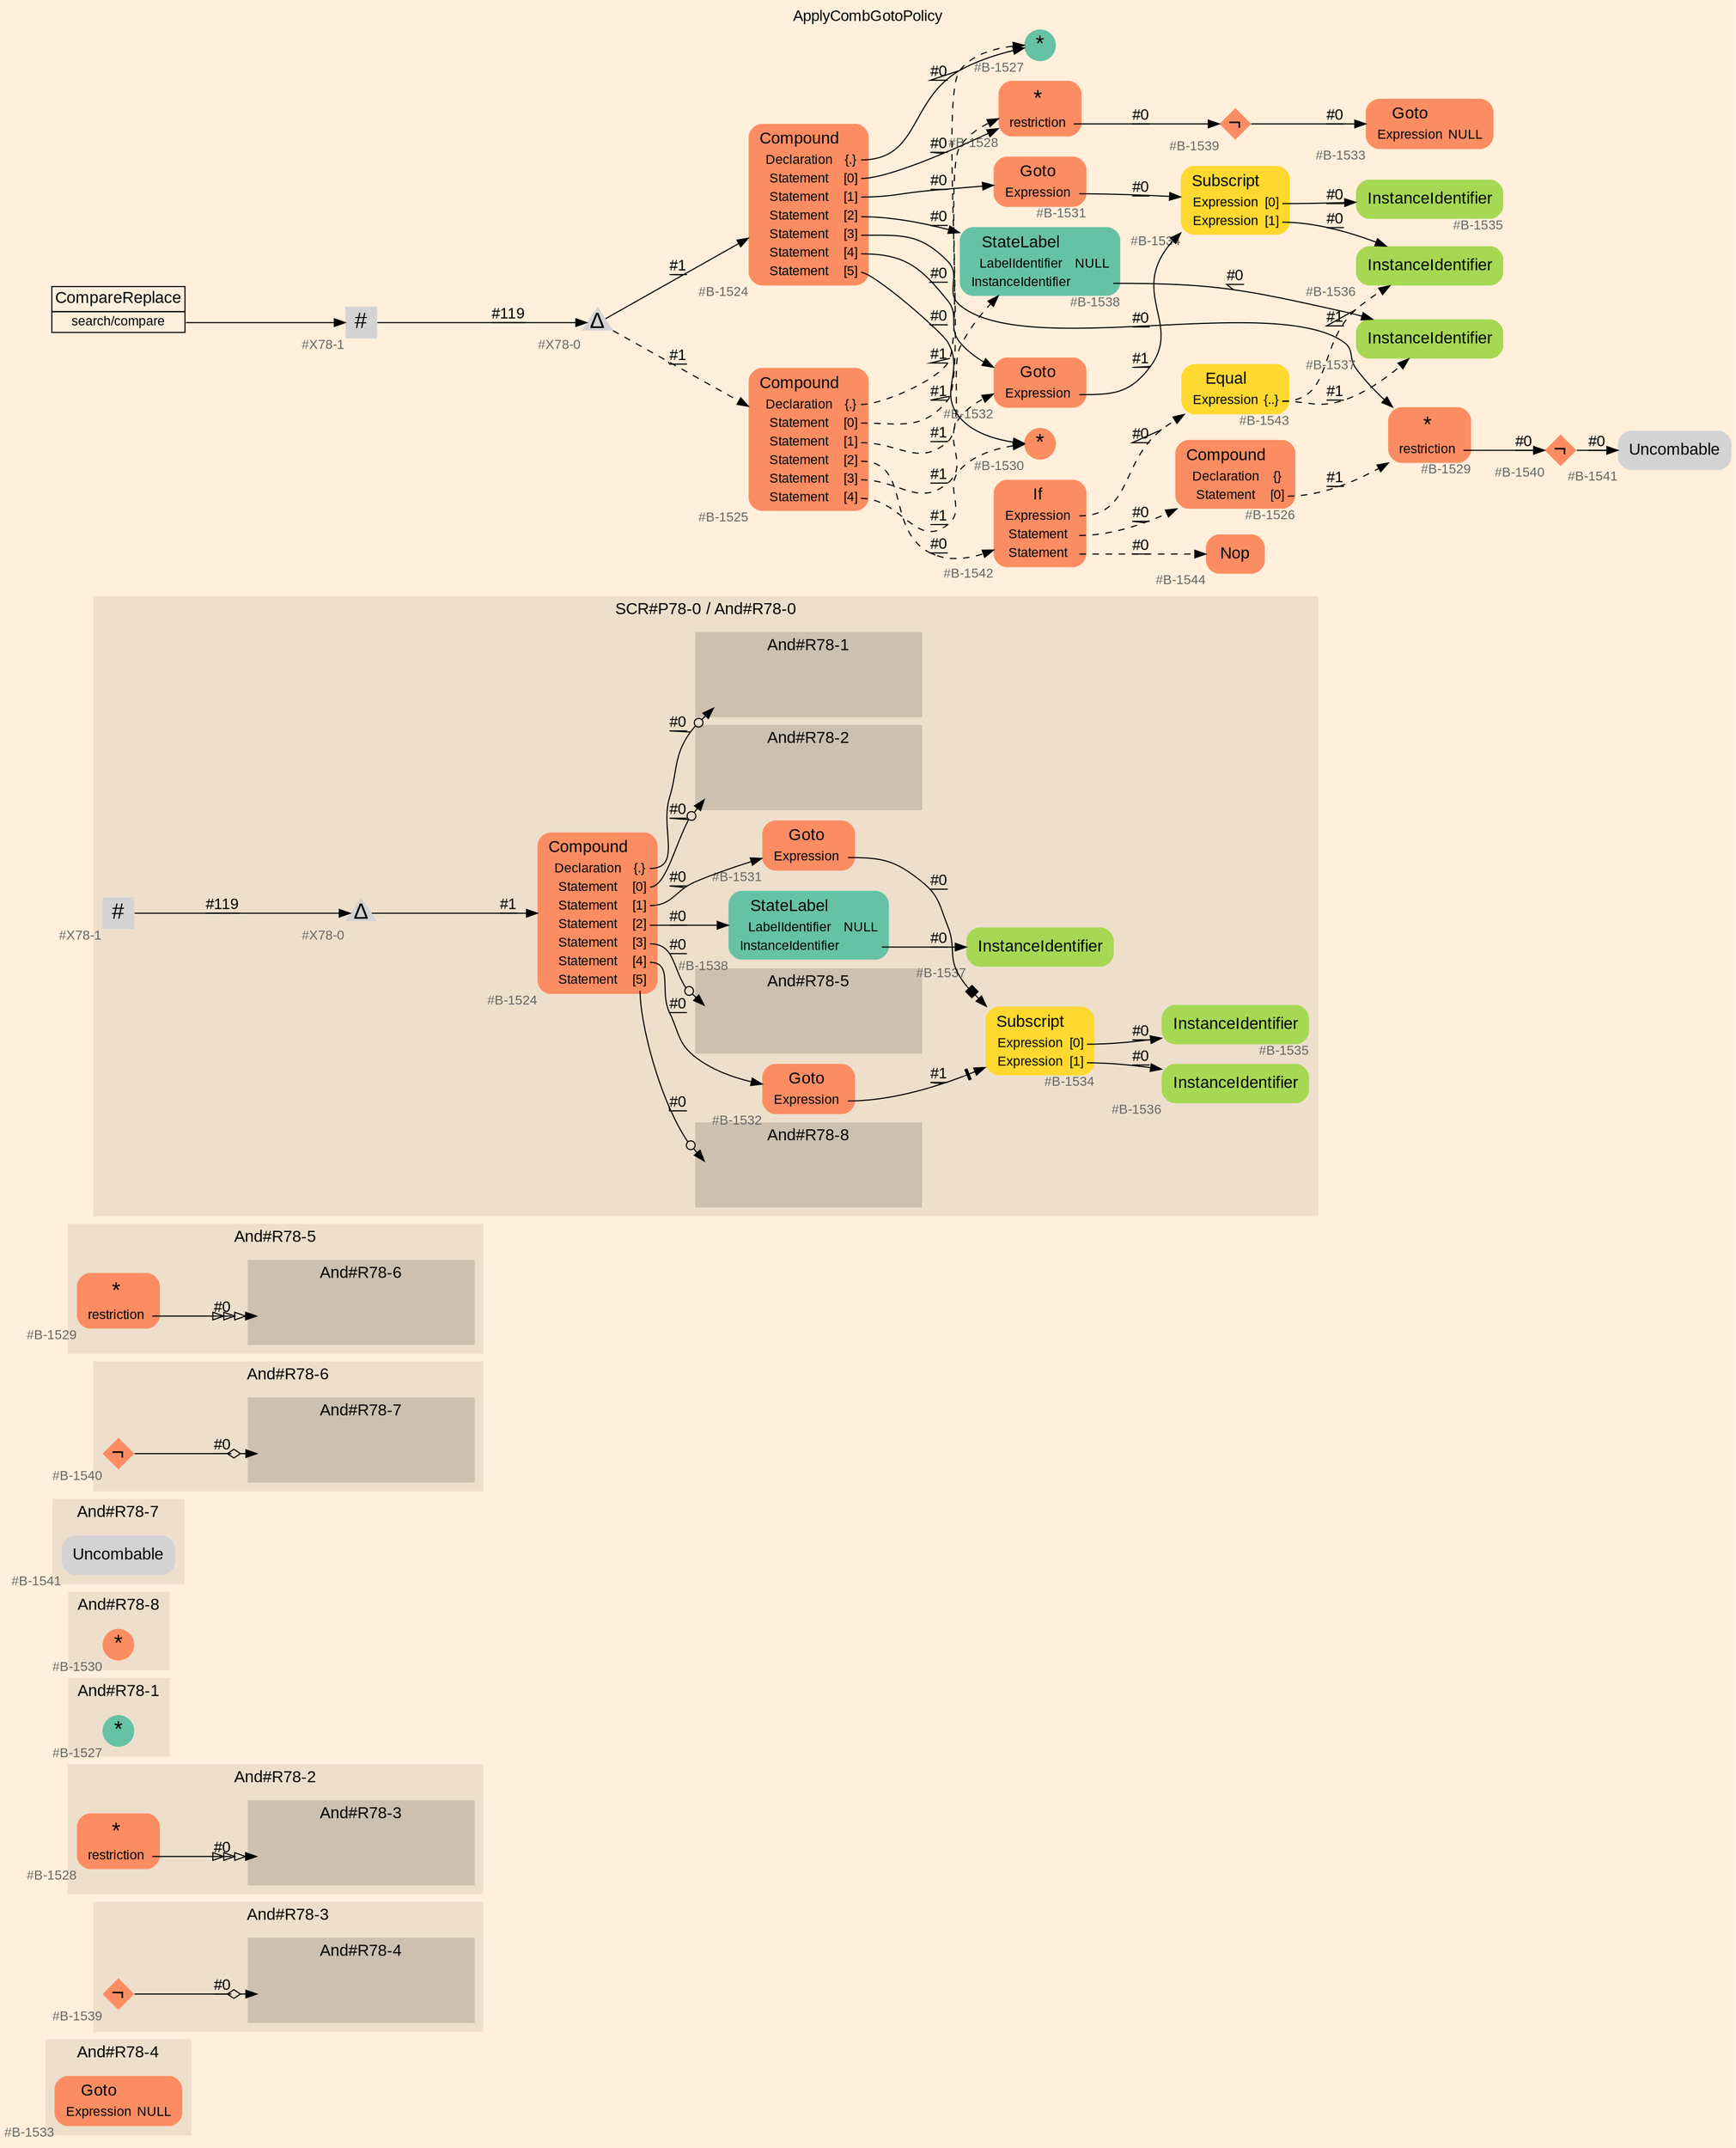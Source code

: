 digraph "ApplyCombGotoPolicy" {
label = "ApplyCombGotoPolicy"
labelloc = t
graph [
    rankdir = "LR"
    ranksep = 0.3
    bgcolor = antiquewhite1
    color = black
    fontcolor = black
    fontname = "Arial"
];
node [
    fontname = "Arial"
];
edge [
    fontname = "Arial"
];

// -------------------- figure And#R78-4 --------------------
// -------- region And#R78-4 ----------
subgraph "clusterAnd#R78-4" {
    label = "And#R78-4"
    style = "filled"
    color = antiquewhite2
    fontsize = "15"
    // -------- block And#R78-4/#B-1533 ----------
    "And#R78-4/#B-1533" [
        fillcolor = "/set28/2"
        xlabel = "#B-1533"
        fontsize = "12"
        fontcolor = grey40
        shape = "plaintext"
        label = <<TABLE BORDER="0" CELLBORDER="0" CELLSPACING="0">
         <TR><TD><FONT COLOR="black" POINT-SIZE="15">Goto</FONT></TD></TR>
         <TR><TD><FONT COLOR="black" POINT-SIZE="12">Expression</FONT></TD><TD PORT="port0"><FONT COLOR="black" POINT-SIZE="12">NULL</FONT></TD></TR>
        </TABLE>>
        style = "rounded,filled"
    ];
    
}


// -------------------- figure And#R78-3 --------------------
// -------- region And#R78-3 ----------
subgraph "clusterAnd#R78-3" {
    label = "And#R78-3"
    style = "filled"
    color = antiquewhite2
    fontsize = "15"
    // -------- block And#R78-3/#B-1539 ----------
    "And#R78-3/#B-1539" [
        fillcolor = "/set28/2"
        xlabel = "#B-1539"
        fontsize = "12"
        fontcolor = grey40
        shape = "diamond"
        label = <<FONT COLOR="black" POINT-SIZE="20">¬</FONT>>
        style = "filled"
        penwidth = 0.0
        fixedsize = true
        width = 0.4
        height = 0.4
    ];
    
    // -------- region And#R78-3/And#R78-4 ----------
    subgraph "clusterAnd#R78-3/And#R78-4" {
        label = "And#R78-4"
        style = "filled"
        color = antiquewhite3
        fontsize = "15"
        // -------- block And#R78-3/And#R78-4/#B-1533 ----------
        "And#R78-3/And#R78-4/#B-1533" [
            fillcolor = "/set28/2"
            xlabel = "#B-1533"
            fontsize = "12"
            fontcolor = grey40
            shape = "none"
            style = "invisible"
        ];
        
    }
    
}

"And#R78-3/#B-1539" -> "And#R78-3/And#R78-4/#B-1533" [
    arrowhead="normalnoneodiamond"
    label = "#0"
    decorate = true
    color = black
    fontcolor = black
];


// -------------------- figure And#R78-2 --------------------
// -------- region And#R78-2 ----------
subgraph "clusterAnd#R78-2" {
    label = "And#R78-2"
    style = "filled"
    color = antiquewhite2
    fontsize = "15"
    // -------- block And#R78-2/#B-1528 ----------
    "And#R78-2/#B-1528" [
        fillcolor = "/set28/2"
        xlabel = "#B-1528"
        fontsize = "12"
        fontcolor = grey40
        shape = "plaintext"
        label = <<TABLE BORDER="0" CELLBORDER="0" CELLSPACING="0">
         <TR><TD><FONT COLOR="black" POINT-SIZE="20">*</FONT></TD></TR>
         <TR><TD><FONT COLOR="black" POINT-SIZE="12">restriction</FONT></TD><TD PORT="port0"></TD></TR>
        </TABLE>>
        style = "rounded,filled"
    ];
    
    // -------- region And#R78-2/And#R78-3 ----------
    subgraph "clusterAnd#R78-2/And#R78-3" {
        label = "And#R78-3"
        style = "filled"
        color = antiquewhite3
        fontsize = "15"
        // -------- block And#R78-2/And#R78-3/#B-1539 ----------
        "And#R78-2/And#R78-3/#B-1539" [
            fillcolor = "/set28/2"
            xlabel = "#B-1539"
            fontsize = "12"
            fontcolor = grey40
            shape = "none"
            style = "invisible"
        ];
        
    }
    
}

"And#R78-2/#B-1528":port0 -> "And#R78-2/And#R78-3/#B-1539" [
    arrowhead="normalonormalonormalonormal"
    label = "#0"
    decorate = true
    color = black
    fontcolor = black
];


// -------------------- figure And#R78-1 --------------------
// -------- region And#R78-1 ----------
subgraph "clusterAnd#R78-1" {
    label = "And#R78-1"
    style = "filled"
    color = antiquewhite2
    fontsize = "15"
    // -------- block And#R78-1/#B-1527 ----------
    "And#R78-1/#B-1527" [
        fillcolor = "/set28/1"
        xlabel = "#B-1527"
        fontsize = "12"
        fontcolor = grey40
        shape = "circle"
        label = <<FONT COLOR="black" POINT-SIZE="20">*</FONT>>
        style = "filled"
        penwidth = 0.0
        fixedsize = true
        width = 0.4
        height = 0.4
    ];
    
}


// -------------------- figure And#R78-8 --------------------
// -------- region And#R78-8 ----------
subgraph "clusterAnd#R78-8" {
    label = "And#R78-8"
    style = "filled"
    color = antiquewhite2
    fontsize = "15"
    // -------- block And#R78-8/#B-1530 ----------
    "And#R78-8/#B-1530" [
        fillcolor = "/set28/2"
        xlabel = "#B-1530"
        fontsize = "12"
        fontcolor = grey40
        shape = "circle"
        label = <<FONT COLOR="black" POINT-SIZE="20">*</FONT>>
        style = "filled"
        penwidth = 0.0
        fixedsize = true
        width = 0.4
        height = 0.4
    ];
    
}


// -------------------- figure And#R78-7 --------------------
// -------- region And#R78-7 ----------
subgraph "clusterAnd#R78-7" {
    label = "And#R78-7"
    style = "filled"
    color = antiquewhite2
    fontsize = "15"
    // -------- block And#R78-7/#B-1541 ----------
    "And#R78-7/#B-1541" [
        xlabel = "#B-1541"
        fontsize = "12"
        fontcolor = grey40
        shape = "plaintext"
        label = <<TABLE BORDER="0" CELLBORDER="0" CELLSPACING="0">
         <TR><TD><FONT COLOR="black" POINT-SIZE="15">Uncombable</FONT></TD></TR>
        </TABLE>>
        style = "rounded,filled"
    ];
    
}


// -------------------- figure And#R78-6 --------------------
// -------- region And#R78-6 ----------
subgraph "clusterAnd#R78-6" {
    label = "And#R78-6"
    style = "filled"
    color = antiquewhite2
    fontsize = "15"
    // -------- block And#R78-6/#B-1540 ----------
    "And#R78-6/#B-1540" [
        fillcolor = "/set28/2"
        xlabel = "#B-1540"
        fontsize = "12"
        fontcolor = grey40
        shape = "diamond"
        label = <<FONT COLOR="black" POINT-SIZE="20">¬</FONT>>
        style = "filled"
        penwidth = 0.0
        fixedsize = true
        width = 0.4
        height = 0.4
    ];
    
    // -------- region And#R78-6/And#R78-7 ----------
    subgraph "clusterAnd#R78-6/And#R78-7" {
        label = "And#R78-7"
        style = "filled"
        color = antiquewhite3
        fontsize = "15"
        // -------- block And#R78-6/And#R78-7/#B-1541 ----------
        "And#R78-6/And#R78-7/#B-1541" [
            xlabel = "#B-1541"
            fontsize = "12"
            fontcolor = grey40
            shape = "none"
            style = "invisible"
        ];
        
    }
    
}

"And#R78-6/#B-1540" -> "And#R78-6/And#R78-7/#B-1541" [
    arrowhead="normalnoneodiamond"
    label = "#0"
    decorate = true
    color = black
    fontcolor = black
];


// -------------------- figure And#R78-5 --------------------
// -------- region And#R78-5 ----------
subgraph "clusterAnd#R78-5" {
    label = "And#R78-5"
    style = "filled"
    color = antiquewhite2
    fontsize = "15"
    // -------- block And#R78-5/#B-1529 ----------
    "And#R78-5/#B-1529" [
        fillcolor = "/set28/2"
        xlabel = "#B-1529"
        fontsize = "12"
        fontcolor = grey40
        shape = "plaintext"
        label = <<TABLE BORDER="0" CELLBORDER="0" CELLSPACING="0">
         <TR><TD><FONT COLOR="black" POINT-SIZE="20">*</FONT></TD></TR>
         <TR><TD><FONT COLOR="black" POINT-SIZE="12">restriction</FONT></TD><TD PORT="port0"></TD></TR>
        </TABLE>>
        style = "rounded,filled"
    ];
    
    // -------- region And#R78-5/And#R78-6 ----------
    subgraph "clusterAnd#R78-5/And#R78-6" {
        label = "And#R78-6"
        style = "filled"
        color = antiquewhite3
        fontsize = "15"
        // -------- block And#R78-5/And#R78-6/#B-1540 ----------
        "And#R78-5/And#R78-6/#B-1540" [
            fillcolor = "/set28/2"
            xlabel = "#B-1540"
            fontsize = "12"
            fontcolor = grey40
            shape = "none"
            style = "invisible"
        ];
        
    }
    
}

"And#R78-5/#B-1529":port0 -> "And#R78-5/And#R78-6/#B-1540" [
    arrowhead="normalonormalonormalonormal"
    label = "#0"
    decorate = true
    color = black
    fontcolor = black
];


// -------------------- figure And#R78-0 --------------------
// -------- region And#R78-0 ----------
subgraph "clusterAnd#R78-0" {
    label = "SCR#P78-0 / And#R78-0"
    style = "filled"
    color = antiquewhite2
    fontsize = "15"
    // -------- block And#R78-0/#X78-0 ----------
    "And#R78-0/#X78-0" [
        xlabel = "#X78-0"
        fontsize = "12"
        fontcolor = grey40
        shape = "triangle"
        label = <<FONT COLOR="black" POINT-SIZE="20">Δ</FONT>>
        style = "filled"
        penwidth = 0.0
        fixedsize = true
        width = 0.4
        height = 0.4
    ];
    
    // -------- block And#R78-0/#B-1532 ----------
    "And#R78-0/#B-1532" [
        fillcolor = "/set28/2"
        xlabel = "#B-1532"
        fontsize = "12"
        fontcolor = grey40
        shape = "plaintext"
        label = <<TABLE BORDER="0" CELLBORDER="0" CELLSPACING="0">
         <TR><TD><FONT COLOR="black" POINT-SIZE="15">Goto</FONT></TD></TR>
         <TR><TD><FONT COLOR="black" POINT-SIZE="12">Expression</FONT></TD><TD PORT="port0"></TD></TR>
        </TABLE>>
        style = "rounded,filled"
    ];
    
    // -------- block And#R78-0/#B-1536 ----------
    "And#R78-0/#B-1536" [
        fillcolor = "/set28/5"
        xlabel = "#B-1536"
        fontsize = "12"
        fontcolor = grey40
        shape = "plaintext"
        label = <<TABLE BORDER="0" CELLBORDER="0" CELLSPACING="0">
         <TR><TD><FONT COLOR="black" POINT-SIZE="15">InstanceIdentifier</FONT></TD></TR>
        </TABLE>>
        style = "rounded,filled"
    ];
    
    // -------- block And#R78-0/#B-1535 ----------
    "And#R78-0/#B-1535" [
        fillcolor = "/set28/5"
        xlabel = "#B-1535"
        fontsize = "12"
        fontcolor = grey40
        shape = "plaintext"
        label = <<TABLE BORDER="0" CELLBORDER="0" CELLSPACING="0">
         <TR><TD><FONT COLOR="black" POINT-SIZE="15">InstanceIdentifier</FONT></TD></TR>
        </TABLE>>
        style = "rounded,filled"
    ];
    
    // -------- block And#R78-0/#B-1537 ----------
    "And#R78-0/#B-1537" [
        fillcolor = "/set28/5"
        xlabel = "#B-1537"
        fontsize = "12"
        fontcolor = grey40
        shape = "plaintext"
        label = <<TABLE BORDER="0" CELLBORDER="0" CELLSPACING="0">
         <TR><TD><FONT COLOR="black" POINT-SIZE="15">InstanceIdentifier</FONT></TD></TR>
        </TABLE>>
        style = "rounded,filled"
    ];
    
    // -------- block And#R78-0/#B-1524 ----------
    "And#R78-0/#B-1524" [
        fillcolor = "/set28/2"
        xlabel = "#B-1524"
        fontsize = "12"
        fontcolor = grey40
        shape = "plaintext"
        label = <<TABLE BORDER="0" CELLBORDER="0" CELLSPACING="0">
         <TR><TD><FONT COLOR="black" POINT-SIZE="15">Compound</FONT></TD></TR>
         <TR><TD><FONT COLOR="black" POINT-SIZE="12">Declaration</FONT></TD><TD PORT="port0"><FONT COLOR="black" POINT-SIZE="12">{.}</FONT></TD></TR>
         <TR><TD><FONT COLOR="black" POINT-SIZE="12">Statement</FONT></TD><TD PORT="port1"><FONT COLOR="black" POINT-SIZE="12">[0]</FONT></TD></TR>
         <TR><TD><FONT COLOR="black" POINT-SIZE="12">Statement</FONT></TD><TD PORT="port2"><FONT COLOR="black" POINT-SIZE="12">[1]</FONT></TD></TR>
         <TR><TD><FONT COLOR="black" POINT-SIZE="12">Statement</FONT></TD><TD PORT="port3"><FONT COLOR="black" POINT-SIZE="12">[2]</FONT></TD></TR>
         <TR><TD><FONT COLOR="black" POINT-SIZE="12">Statement</FONT></TD><TD PORT="port4"><FONT COLOR="black" POINT-SIZE="12">[3]</FONT></TD></TR>
         <TR><TD><FONT COLOR="black" POINT-SIZE="12">Statement</FONT></TD><TD PORT="port5"><FONT COLOR="black" POINT-SIZE="12">[4]</FONT></TD></TR>
         <TR><TD><FONT COLOR="black" POINT-SIZE="12">Statement</FONT></TD><TD PORT="port6"><FONT COLOR="black" POINT-SIZE="12">[5]</FONT></TD></TR>
        </TABLE>>
        style = "rounded,filled"
    ];
    
    // -------- block And#R78-0/#B-1531 ----------
    "And#R78-0/#B-1531" [
        fillcolor = "/set28/2"
        xlabel = "#B-1531"
        fontsize = "12"
        fontcolor = grey40
        shape = "plaintext"
        label = <<TABLE BORDER="0" CELLBORDER="0" CELLSPACING="0">
         <TR><TD><FONT COLOR="black" POINT-SIZE="15">Goto</FONT></TD></TR>
         <TR><TD><FONT COLOR="black" POINT-SIZE="12">Expression</FONT></TD><TD PORT="port0"></TD></TR>
        </TABLE>>
        style = "rounded,filled"
    ];
    
    // -------- block And#R78-0/#X78-1 ----------
    "And#R78-0/#X78-1" [
        xlabel = "#X78-1"
        fontsize = "12"
        fontcolor = grey40
        shape = "square"
        label = <<FONT COLOR="black" POINT-SIZE="20">#</FONT>>
        style = "filled"
        penwidth = 0.0
        fixedsize = true
        width = 0.4
        height = 0.4
    ];
    
    // -------- block And#R78-0/#B-1534 ----------
    "And#R78-0/#B-1534" [
        fillcolor = "/set28/6"
        xlabel = "#B-1534"
        fontsize = "12"
        fontcolor = grey40
        shape = "plaintext"
        label = <<TABLE BORDER="0" CELLBORDER="0" CELLSPACING="0">
         <TR><TD><FONT COLOR="black" POINT-SIZE="15">Subscript</FONT></TD></TR>
         <TR><TD><FONT COLOR="black" POINT-SIZE="12">Expression</FONT></TD><TD PORT="port0"><FONT COLOR="black" POINT-SIZE="12">[0]</FONT></TD></TR>
         <TR><TD><FONT COLOR="black" POINT-SIZE="12">Expression</FONT></TD><TD PORT="port1"><FONT COLOR="black" POINT-SIZE="12">[1]</FONT></TD></TR>
        </TABLE>>
        style = "rounded,filled"
    ];
    
    // -------- block And#R78-0/#B-1538 ----------
    "And#R78-0/#B-1538" [
        fillcolor = "/set28/1"
        xlabel = "#B-1538"
        fontsize = "12"
        fontcolor = grey40
        shape = "plaintext"
        label = <<TABLE BORDER="0" CELLBORDER="0" CELLSPACING="0">
         <TR><TD><FONT COLOR="black" POINT-SIZE="15">StateLabel</FONT></TD></TR>
         <TR><TD><FONT COLOR="black" POINT-SIZE="12">LabelIdentifier</FONT></TD><TD PORT="port0"><FONT COLOR="black" POINT-SIZE="12">NULL</FONT></TD></TR>
         <TR><TD><FONT COLOR="black" POINT-SIZE="12">InstanceIdentifier</FONT></TD><TD PORT="port1"></TD></TR>
        </TABLE>>
        style = "rounded,filled"
    ];
    
    // -------- region And#R78-0/And#R78-1 ----------
    subgraph "clusterAnd#R78-0/And#R78-1" {
        label = "And#R78-1"
        style = "filled"
        color = antiquewhite3
        fontsize = "15"
        // -------- block And#R78-0/And#R78-1/#B-1527 ----------
        "And#R78-0/And#R78-1/#B-1527" [
            fillcolor = "/set28/1"
            xlabel = "#B-1527"
            fontsize = "12"
            fontcolor = grey40
            shape = "none"
            style = "invisible"
        ];
        
    }
    
    // -------- region And#R78-0/And#R78-2 ----------
    subgraph "clusterAnd#R78-0/And#R78-2" {
        label = "And#R78-2"
        style = "filled"
        color = antiquewhite3
        fontsize = "15"
        // -------- block And#R78-0/And#R78-2/#B-1528 ----------
        "And#R78-0/And#R78-2/#B-1528" [
            fillcolor = "/set28/2"
            xlabel = "#B-1528"
            fontsize = "12"
            fontcolor = grey40
            shape = "none"
            style = "invisible"
        ];
        
    }
    
    // -------- region And#R78-0/And#R78-5 ----------
    subgraph "clusterAnd#R78-0/And#R78-5" {
        label = "And#R78-5"
        style = "filled"
        color = antiquewhite3
        fontsize = "15"
        // -------- block And#R78-0/And#R78-5/#B-1529 ----------
        "And#R78-0/And#R78-5/#B-1529" [
            fillcolor = "/set28/2"
            xlabel = "#B-1529"
            fontsize = "12"
            fontcolor = grey40
            shape = "none"
            style = "invisible"
        ];
        
    }
    
    // -------- region And#R78-0/And#R78-8 ----------
    subgraph "clusterAnd#R78-0/And#R78-8" {
        label = "And#R78-8"
        style = "filled"
        color = antiquewhite3
        fontsize = "15"
        // -------- block And#R78-0/And#R78-8/#B-1530 ----------
        "And#R78-0/And#R78-8/#B-1530" [
            fillcolor = "/set28/2"
            xlabel = "#B-1530"
            fontsize = "12"
            fontcolor = grey40
            shape = "none"
            style = "invisible"
        ];
        
    }
    
}

"And#R78-0/#X78-0" -> "And#R78-0/#B-1524" [
    label = "#1"
    decorate = true
    color = black
    fontcolor = black
];

"And#R78-0/#B-1532":port0 -> "And#R78-0/#B-1534" [
    arrowhead="normalnonetee"
    label = "#1"
    decorate = true
    color = black
    fontcolor = black
];

"And#R78-0/#B-1524":port0 -> "And#R78-0/And#R78-1/#B-1527" [
    arrowhead="normalnoneodot"
    label = "#0"
    decorate = true
    color = black
    fontcolor = black
];

"And#R78-0/#B-1524":port1 -> "And#R78-0/And#R78-2/#B-1528" [
    arrowhead="normalnoneodot"
    label = "#0"
    decorate = true
    color = black
    fontcolor = black
];

"And#R78-0/#B-1524":port2 -> "And#R78-0/#B-1531" [
    label = "#0"
    decorate = true
    color = black
    fontcolor = black
];

"And#R78-0/#B-1524":port3 -> "And#R78-0/#B-1538" [
    label = "#0"
    decorate = true
    color = black
    fontcolor = black
];

"And#R78-0/#B-1524":port4 -> "And#R78-0/And#R78-5/#B-1529" [
    arrowhead="normalnoneodot"
    label = "#0"
    decorate = true
    color = black
    fontcolor = black
];

"And#R78-0/#B-1524":port5 -> "And#R78-0/#B-1532" [
    label = "#0"
    decorate = true
    color = black
    fontcolor = black
];

"And#R78-0/#B-1524":port6 -> "And#R78-0/And#R78-8/#B-1530" [
    arrowhead="normalnoneodot"
    label = "#0"
    decorate = true
    color = black
    fontcolor = black
];

"And#R78-0/#B-1531":port0 -> "And#R78-0/#B-1534" [
    arrowhead="normalnonebox"
    label = "#0"
    decorate = true
    color = black
    fontcolor = black
];

"And#R78-0/#X78-1" -> "And#R78-0/#X78-0" [
    label = "#119"
    decorate = true
    color = black
    fontcolor = black
];

"And#R78-0/#B-1534":port0 -> "And#R78-0/#B-1535" [
    label = "#0"
    decorate = true
    color = black
    fontcolor = black
];

"And#R78-0/#B-1534":port1 -> "And#R78-0/#B-1536" [
    label = "#0"
    decorate = true
    color = black
    fontcolor = black
];

"And#R78-0/#B-1538":port1 -> "And#R78-0/#B-1537" [
    label = "#0"
    decorate = true
    color = black
    fontcolor = black
];


// -------------------- transformation figure --------------------
// -------- block CR#X78-2 ----------
"CR#X78-2" [
    fillcolor = antiquewhite1
    fontsize = "12"
    fontcolor = grey40
    shape = "plaintext"
    label = <<TABLE BORDER="0" CELLBORDER="1" CELLSPACING="0">
     <TR><TD><FONT COLOR="black" POINT-SIZE="15">CompareReplace</FONT></TD></TR>
     <TR><TD PORT="port0"><FONT COLOR="black" POINT-SIZE="12">search/compare</FONT></TD></TR>
    </TABLE>>
    style = "filled"
    color = black
];

// -------- block #X78-1 ----------
"#X78-1" [
    xlabel = "#X78-1"
    fontsize = "12"
    fontcolor = grey40
    shape = "square"
    label = <<FONT COLOR="black" POINT-SIZE="20">#</FONT>>
    style = "filled"
    penwidth = 0.0
    fixedsize = true
    width = 0.4
    height = 0.4
];

// -------- block #X78-0 ----------
"#X78-0" [
    xlabel = "#X78-0"
    fontsize = "12"
    fontcolor = grey40
    shape = "triangle"
    label = <<FONT COLOR="black" POINT-SIZE="20">Δ</FONT>>
    style = "filled"
    penwidth = 0.0
    fixedsize = true
    width = 0.4
    height = 0.4
];

// -------- block #B-1524 ----------
"#B-1524" [
    fillcolor = "/set28/2"
    xlabel = "#B-1524"
    fontsize = "12"
    fontcolor = grey40
    shape = "plaintext"
    label = <<TABLE BORDER="0" CELLBORDER="0" CELLSPACING="0">
     <TR><TD><FONT COLOR="black" POINT-SIZE="15">Compound</FONT></TD></TR>
     <TR><TD><FONT COLOR="black" POINT-SIZE="12">Declaration</FONT></TD><TD PORT="port0"><FONT COLOR="black" POINT-SIZE="12">{.}</FONT></TD></TR>
     <TR><TD><FONT COLOR="black" POINT-SIZE="12">Statement</FONT></TD><TD PORT="port1"><FONT COLOR="black" POINT-SIZE="12">[0]</FONT></TD></TR>
     <TR><TD><FONT COLOR="black" POINT-SIZE="12">Statement</FONT></TD><TD PORT="port2"><FONT COLOR="black" POINT-SIZE="12">[1]</FONT></TD></TR>
     <TR><TD><FONT COLOR="black" POINT-SIZE="12">Statement</FONT></TD><TD PORT="port3"><FONT COLOR="black" POINT-SIZE="12">[2]</FONT></TD></TR>
     <TR><TD><FONT COLOR="black" POINT-SIZE="12">Statement</FONT></TD><TD PORT="port4"><FONT COLOR="black" POINT-SIZE="12">[3]</FONT></TD></TR>
     <TR><TD><FONT COLOR="black" POINT-SIZE="12">Statement</FONT></TD><TD PORT="port5"><FONT COLOR="black" POINT-SIZE="12">[4]</FONT></TD></TR>
     <TR><TD><FONT COLOR="black" POINT-SIZE="12">Statement</FONT></TD><TD PORT="port6"><FONT COLOR="black" POINT-SIZE="12">[5]</FONT></TD></TR>
    </TABLE>>
    style = "rounded,filled"
];

// -------- block #B-1527 ----------
"#B-1527" [
    fillcolor = "/set28/1"
    xlabel = "#B-1527"
    fontsize = "12"
    fontcolor = grey40
    shape = "circle"
    label = <<FONT COLOR="black" POINT-SIZE="20">*</FONT>>
    style = "filled"
    penwidth = 0.0
    fixedsize = true
    width = 0.4
    height = 0.4
];

// -------- block #B-1528 ----------
"#B-1528" [
    fillcolor = "/set28/2"
    xlabel = "#B-1528"
    fontsize = "12"
    fontcolor = grey40
    shape = "plaintext"
    label = <<TABLE BORDER="0" CELLBORDER="0" CELLSPACING="0">
     <TR><TD><FONT COLOR="black" POINT-SIZE="20">*</FONT></TD></TR>
     <TR><TD><FONT COLOR="black" POINT-SIZE="12">restriction</FONT></TD><TD PORT="port0"></TD></TR>
    </TABLE>>
    style = "rounded,filled"
];

// -------- block #B-1539 ----------
"#B-1539" [
    fillcolor = "/set28/2"
    xlabel = "#B-1539"
    fontsize = "12"
    fontcolor = grey40
    shape = "diamond"
    label = <<FONT COLOR="black" POINT-SIZE="20">¬</FONT>>
    style = "filled"
    penwidth = 0.0
    fixedsize = true
    width = 0.4
    height = 0.4
];

// -------- block #B-1533 ----------
"#B-1533" [
    fillcolor = "/set28/2"
    xlabel = "#B-1533"
    fontsize = "12"
    fontcolor = grey40
    shape = "plaintext"
    label = <<TABLE BORDER="0" CELLBORDER="0" CELLSPACING="0">
     <TR><TD><FONT COLOR="black" POINT-SIZE="15">Goto</FONT></TD></TR>
     <TR><TD><FONT COLOR="black" POINT-SIZE="12">Expression</FONT></TD><TD PORT="port0"><FONT COLOR="black" POINT-SIZE="12">NULL</FONT></TD></TR>
    </TABLE>>
    style = "rounded,filled"
];

// -------- block #B-1531 ----------
"#B-1531" [
    fillcolor = "/set28/2"
    xlabel = "#B-1531"
    fontsize = "12"
    fontcolor = grey40
    shape = "plaintext"
    label = <<TABLE BORDER="0" CELLBORDER="0" CELLSPACING="0">
     <TR><TD><FONT COLOR="black" POINT-SIZE="15">Goto</FONT></TD></TR>
     <TR><TD><FONT COLOR="black" POINT-SIZE="12">Expression</FONT></TD><TD PORT="port0"></TD></TR>
    </TABLE>>
    style = "rounded,filled"
];

// -------- block #B-1534 ----------
"#B-1534" [
    fillcolor = "/set28/6"
    xlabel = "#B-1534"
    fontsize = "12"
    fontcolor = grey40
    shape = "plaintext"
    label = <<TABLE BORDER="0" CELLBORDER="0" CELLSPACING="0">
     <TR><TD><FONT COLOR="black" POINT-SIZE="15">Subscript</FONT></TD></TR>
     <TR><TD><FONT COLOR="black" POINT-SIZE="12">Expression</FONT></TD><TD PORT="port0"><FONT COLOR="black" POINT-SIZE="12">[0]</FONT></TD></TR>
     <TR><TD><FONT COLOR="black" POINT-SIZE="12">Expression</FONT></TD><TD PORT="port1"><FONT COLOR="black" POINT-SIZE="12">[1]</FONT></TD></TR>
    </TABLE>>
    style = "rounded,filled"
];

// -------- block #B-1535 ----------
"#B-1535" [
    fillcolor = "/set28/5"
    xlabel = "#B-1535"
    fontsize = "12"
    fontcolor = grey40
    shape = "plaintext"
    label = <<TABLE BORDER="0" CELLBORDER="0" CELLSPACING="0">
     <TR><TD><FONT COLOR="black" POINT-SIZE="15">InstanceIdentifier</FONT></TD></TR>
    </TABLE>>
    style = "rounded,filled"
];

// -------- block #B-1536 ----------
"#B-1536" [
    fillcolor = "/set28/5"
    xlabel = "#B-1536"
    fontsize = "12"
    fontcolor = grey40
    shape = "plaintext"
    label = <<TABLE BORDER="0" CELLBORDER="0" CELLSPACING="0">
     <TR><TD><FONT COLOR="black" POINT-SIZE="15">InstanceIdentifier</FONT></TD></TR>
    </TABLE>>
    style = "rounded,filled"
];

// -------- block #B-1538 ----------
"#B-1538" [
    fillcolor = "/set28/1"
    xlabel = "#B-1538"
    fontsize = "12"
    fontcolor = grey40
    shape = "plaintext"
    label = <<TABLE BORDER="0" CELLBORDER="0" CELLSPACING="0">
     <TR><TD><FONT COLOR="black" POINT-SIZE="15">StateLabel</FONT></TD></TR>
     <TR><TD><FONT COLOR="black" POINT-SIZE="12">LabelIdentifier</FONT></TD><TD PORT="port0"><FONT COLOR="black" POINT-SIZE="12">NULL</FONT></TD></TR>
     <TR><TD><FONT COLOR="black" POINT-SIZE="12">InstanceIdentifier</FONT></TD><TD PORT="port1"></TD></TR>
    </TABLE>>
    style = "rounded,filled"
];

// -------- block #B-1537 ----------
"#B-1537" [
    fillcolor = "/set28/5"
    xlabel = "#B-1537"
    fontsize = "12"
    fontcolor = grey40
    shape = "plaintext"
    label = <<TABLE BORDER="0" CELLBORDER="0" CELLSPACING="0">
     <TR><TD><FONT COLOR="black" POINT-SIZE="15">InstanceIdentifier</FONT></TD></TR>
    </TABLE>>
    style = "rounded,filled"
];

// -------- block #B-1529 ----------
"#B-1529" [
    fillcolor = "/set28/2"
    xlabel = "#B-1529"
    fontsize = "12"
    fontcolor = grey40
    shape = "plaintext"
    label = <<TABLE BORDER="0" CELLBORDER="0" CELLSPACING="0">
     <TR><TD><FONT COLOR="black" POINT-SIZE="20">*</FONT></TD></TR>
     <TR><TD><FONT COLOR="black" POINT-SIZE="12">restriction</FONT></TD><TD PORT="port0"></TD></TR>
    </TABLE>>
    style = "rounded,filled"
];

// -------- block #B-1540 ----------
"#B-1540" [
    fillcolor = "/set28/2"
    xlabel = "#B-1540"
    fontsize = "12"
    fontcolor = grey40
    shape = "diamond"
    label = <<FONT COLOR="black" POINT-SIZE="20">¬</FONT>>
    style = "filled"
    penwidth = 0.0
    fixedsize = true
    width = 0.4
    height = 0.4
];

// -------- block #B-1541 ----------
"#B-1541" [
    xlabel = "#B-1541"
    fontsize = "12"
    fontcolor = grey40
    shape = "plaintext"
    label = <<TABLE BORDER="0" CELLBORDER="0" CELLSPACING="0">
     <TR><TD><FONT COLOR="black" POINT-SIZE="15">Uncombable</FONT></TD></TR>
    </TABLE>>
    style = "rounded,filled"
];

// -------- block #B-1532 ----------
"#B-1532" [
    fillcolor = "/set28/2"
    xlabel = "#B-1532"
    fontsize = "12"
    fontcolor = grey40
    shape = "plaintext"
    label = <<TABLE BORDER="0" CELLBORDER="0" CELLSPACING="0">
     <TR><TD><FONT COLOR="black" POINT-SIZE="15">Goto</FONT></TD></TR>
     <TR><TD><FONT COLOR="black" POINT-SIZE="12">Expression</FONT></TD><TD PORT="port0"></TD></TR>
    </TABLE>>
    style = "rounded,filled"
];

// -------- block #B-1530 ----------
"#B-1530" [
    fillcolor = "/set28/2"
    xlabel = "#B-1530"
    fontsize = "12"
    fontcolor = grey40
    shape = "circle"
    label = <<FONT COLOR="black" POINT-SIZE="20">*</FONT>>
    style = "filled"
    penwidth = 0.0
    fixedsize = true
    width = 0.4
    height = 0.4
];

// -------- block #B-1525 ----------
"#B-1525" [
    fillcolor = "/set28/2"
    xlabel = "#B-1525"
    fontsize = "12"
    fontcolor = grey40
    shape = "plaintext"
    label = <<TABLE BORDER="0" CELLBORDER="0" CELLSPACING="0">
     <TR><TD><FONT COLOR="black" POINT-SIZE="15">Compound</FONT></TD></TR>
     <TR><TD><FONT COLOR="black" POINT-SIZE="12">Declaration</FONT></TD><TD PORT="port0"><FONT COLOR="black" POINT-SIZE="12">{.}</FONT></TD></TR>
     <TR><TD><FONT COLOR="black" POINT-SIZE="12">Statement</FONT></TD><TD PORT="port1"><FONT COLOR="black" POINT-SIZE="12">[0]</FONT></TD></TR>
     <TR><TD><FONT COLOR="black" POINT-SIZE="12">Statement</FONT></TD><TD PORT="port2"><FONT COLOR="black" POINT-SIZE="12">[1]</FONT></TD></TR>
     <TR><TD><FONT COLOR="black" POINT-SIZE="12">Statement</FONT></TD><TD PORT="port3"><FONT COLOR="black" POINT-SIZE="12">[2]</FONT></TD></TR>
     <TR><TD><FONT COLOR="black" POINT-SIZE="12">Statement</FONT></TD><TD PORT="port4"><FONT COLOR="black" POINT-SIZE="12">[3]</FONT></TD></TR>
     <TR><TD><FONT COLOR="black" POINT-SIZE="12">Statement</FONT></TD><TD PORT="port5"><FONT COLOR="black" POINT-SIZE="12">[4]</FONT></TD></TR>
    </TABLE>>
    style = "rounded,filled"
];

// -------- block #B-1542 ----------
"#B-1542" [
    fillcolor = "/set28/2"
    xlabel = "#B-1542"
    fontsize = "12"
    fontcolor = grey40
    shape = "plaintext"
    label = <<TABLE BORDER="0" CELLBORDER="0" CELLSPACING="0">
     <TR><TD><FONT COLOR="black" POINT-SIZE="15">If</FONT></TD></TR>
     <TR><TD><FONT COLOR="black" POINT-SIZE="12">Expression</FONT></TD><TD PORT="port0"></TD></TR>
     <TR><TD><FONT COLOR="black" POINT-SIZE="12">Statement</FONT></TD><TD PORT="port1"></TD></TR>
     <TR><TD><FONT COLOR="black" POINT-SIZE="12">Statement</FONT></TD><TD PORT="port2"></TD></TR>
    </TABLE>>
    style = "rounded,filled"
];

// -------- block #B-1543 ----------
"#B-1543" [
    fillcolor = "/set28/6"
    xlabel = "#B-1543"
    fontsize = "12"
    fontcolor = grey40
    shape = "plaintext"
    label = <<TABLE BORDER="0" CELLBORDER="0" CELLSPACING="0">
     <TR><TD><FONT COLOR="black" POINT-SIZE="15">Equal</FONT></TD></TR>
     <TR><TD><FONT COLOR="black" POINT-SIZE="12">Expression</FONT></TD><TD PORT="port0"><FONT COLOR="black" POINT-SIZE="12">{..}</FONT></TD></TR>
    </TABLE>>
    style = "rounded,filled"
];

// -------- block #B-1526 ----------
"#B-1526" [
    fillcolor = "/set28/2"
    xlabel = "#B-1526"
    fontsize = "12"
    fontcolor = grey40
    shape = "plaintext"
    label = <<TABLE BORDER="0" CELLBORDER="0" CELLSPACING="0">
     <TR><TD><FONT COLOR="black" POINT-SIZE="15">Compound</FONT></TD></TR>
     <TR><TD><FONT COLOR="black" POINT-SIZE="12">Declaration</FONT></TD><TD PORT="port0"><FONT COLOR="black" POINT-SIZE="12">{}</FONT></TD></TR>
     <TR><TD><FONT COLOR="black" POINT-SIZE="12">Statement</FONT></TD><TD PORT="port1"><FONT COLOR="black" POINT-SIZE="12">[0]</FONT></TD></TR>
    </TABLE>>
    style = "rounded,filled"
];

// -------- block #B-1544 ----------
"#B-1544" [
    fillcolor = "/set28/2"
    xlabel = "#B-1544"
    fontsize = "12"
    fontcolor = grey40
    shape = "plaintext"
    label = <<TABLE BORDER="0" CELLBORDER="0" CELLSPACING="0">
     <TR><TD><FONT COLOR="black" POINT-SIZE="15">Nop</FONT></TD></TR>
    </TABLE>>
    style = "rounded,filled"
];

"CR#X78-2":port0 -> "#X78-1" [
    label = ""
    decorate = true
    color = black
    fontcolor = black
];

"#X78-1" -> "#X78-0" [
    label = "#119"
    decorate = true
    color = black
    fontcolor = black
];

"#X78-0" -> "#B-1524" [
    label = "#1"
    decorate = true
    color = black
    fontcolor = black
];

"#X78-0" -> "#B-1525" [
    style="dashed"
    label = "#1"
    decorate = true
    color = black
    fontcolor = black
];

"#B-1524":port0 -> "#B-1527" [
    label = "#0"
    decorate = true
    color = black
    fontcolor = black
];

"#B-1524":port1 -> "#B-1528" [
    label = "#0"
    decorate = true
    color = black
    fontcolor = black
];

"#B-1524":port2 -> "#B-1531" [
    label = "#0"
    decorate = true
    color = black
    fontcolor = black
];

"#B-1524":port3 -> "#B-1538" [
    label = "#0"
    decorate = true
    color = black
    fontcolor = black
];

"#B-1524":port4 -> "#B-1529" [
    label = "#0"
    decorate = true
    color = black
    fontcolor = black
];

"#B-1524":port5 -> "#B-1532" [
    label = "#0"
    decorate = true
    color = black
    fontcolor = black
];

"#B-1524":port6 -> "#B-1530" [
    label = "#0"
    decorate = true
    color = black
    fontcolor = black
];

"#B-1528":port0 -> "#B-1539" [
    label = "#0"
    decorate = true
    color = black
    fontcolor = black
];

"#B-1539" -> "#B-1533" [
    label = "#0"
    decorate = true
    color = black
    fontcolor = black
];

"#B-1531":port0 -> "#B-1534" [
    label = "#0"
    decorate = true
    color = black
    fontcolor = black
];

"#B-1534":port0 -> "#B-1535" [
    label = "#0"
    decorate = true
    color = black
    fontcolor = black
];

"#B-1534":port1 -> "#B-1536" [
    label = "#0"
    decorate = true
    color = black
    fontcolor = black
];

"#B-1538":port1 -> "#B-1537" [
    label = "#0"
    decorate = true
    color = black
    fontcolor = black
];

"#B-1529":port0 -> "#B-1540" [
    label = "#0"
    decorate = true
    color = black
    fontcolor = black
];

"#B-1540" -> "#B-1541" [
    label = "#0"
    decorate = true
    color = black
    fontcolor = black
];

"#B-1532":port0 -> "#B-1534" [
    label = "#1"
    decorate = true
    color = black
    fontcolor = black
];

"#B-1525":port0 -> "#B-1527" [
    style="dashed"
    label = "#1"
    decorate = true
    color = black
    fontcolor = black
];

"#B-1525":port1 -> "#B-1528" [
    style="dashed"
    label = "#1"
    decorate = true
    color = black
    fontcolor = black
];

"#B-1525":port2 -> "#B-1538" [
    style="dashed"
    label = "#1"
    decorate = true
    color = black
    fontcolor = black
];

"#B-1525":port3 -> "#B-1542" [
    style="dashed"
    label = "#0"
    decorate = true
    color = black
    fontcolor = black
];

"#B-1525":port4 -> "#B-1532" [
    style="dashed"
    label = "#1"
    decorate = true
    color = black
    fontcolor = black
];

"#B-1525":port5 -> "#B-1530" [
    style="dashed"
    label = "#1"
    decorate = true
    color = black
    fontcolor = black
];

"#B-1542":port0 -> "#B-1543" [
    style="dashed"
    label = "#0"
    decorate = true
    color = black
    fontcolor = black
];

"#B-1542":port1 -> "#B-1526" [
    style="dashed"
    label = "#0"
    decorate = true
    color = black
    fontcolor = black
];

"#B-1542":port2 -> "#B-1544" [
    style="dashed"
    label = "#0"
    decorate = true
    color = black
    fontcolor = black
];

"#B-1543":port0 -> "#B-1536" [
    style="dashed"
    label = "#1"
    decorate = true
    color = black
    fontcolor = black
];

"#B-1543":port0 -> "#B-1537" [
    style="dashed"
    label = "#1"
    decorate = true
    color = black
    fontcolor = black
];

"#B-1526":port1 -> "#B-1529" [
    style="dashed"
    label = "#1"
    decorate = true
    color = black
    fontcolor = black
];


}
